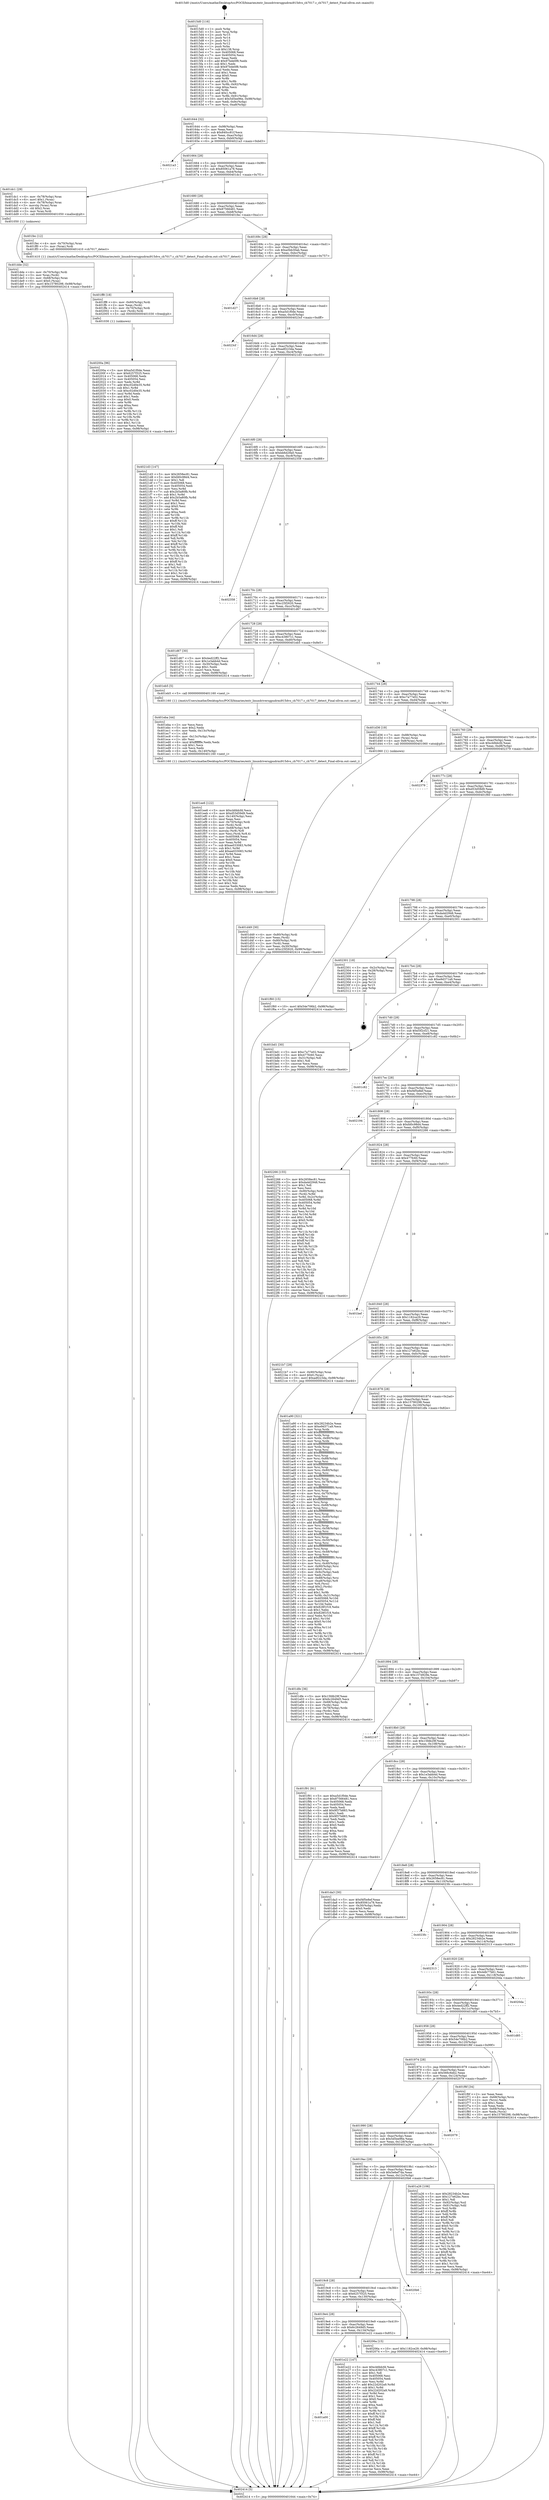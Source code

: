digraph "0x4015d0" {
  label = "0x4015d0 (/mnt/c/Users/mathe/Desktop/tcc/POCII/binaries/extr_linuxdriversgpudrmi915dvo_ch7017.c_ch7017_detect_Final-ollvm.out::main(0))"
  labelloc = "t"
  node[shape=record]

  Entry [label="",width=0.3,height=0.3,shape=circle,fillcolor=black,style=filled]
  "0x401644" [label="{
     0x401644 [32]\l
     | [instrs]\l
     &nbsp;&nbsp;0x401644 \<+6\>: mov -0x98(%rbp),%eax\l
     &nbsp;&nbsp;0x40164a \<+2\>: mov %eax,%ecx\l
     &nbsp;&nbsp;0x40164c \<+6\>: sub $0x840cc81f,%ecx\l
     &nbsp;&nbsp;0x401652 \<+6\>: mov %eax,-0xac(%rbp)\l
     &nbsp;&nbsp;0x401658 \<+6\>: mov %ecx,-0xb0(%rbp)\l
     &nbsp;&nbsp;0x40165e \<+6\>: je 00000000004021a3 \<main+0xbd3\>\l
  }"]
  "0x4021a3" [label="{
     0x4021a3\l
  }", style=dashed]
  "0x401664" [label="{
     0x401664 [28]\l
     | [instrs]\l
     &nbsp;&nbsp;0x401664 \<+5\>: jmp 0000000000401669 \<main+0x99\>\l
     &nbsp;&nbsp;0x401669 \<+6\>: mov -0xac(%rbp),%eax\l
     &nbsp;&nbsp;0x40166f \<+5\>: sub $0x85061a78,%eax\l
     &nbsp;&nbsp;0x401674 \<+6\>: mov %eax,-0xb4(%rbp)\l
     &nbsp;&nbsp;0x40167a \<+6\>: je 0000000000401dc1 \<main+0x7f1\>\l
  }"]
  Exit [label="",width=0.3,height=0.3,shape=circle,fillcolor=black,style=filled,peripheries=2]
  "0x401dc1" [label="{
     0x401dc1 [29]\l
     | [instrs]\l
     &nbsp;&nbsp;0x401dc1 \<+4\>: mov -0x78(%rbp),%rax\l
     &nbsp;&nbsp;0x401dc5 \<+6\>: movl $0x1,(%rax)\l
     &nbsp;&nbsp;0x401dcb \<+4\>: mov -0x78(%rbp),%rax\l
     &nbsp;&nbsp;0x401dcf \<+3\>: movslq (%rax),%rax\l
     &nbsp;&nbsp;0x401dd2 \<+4\>: shl $0x2,%rax\l
     &nbsp;&nbsp;0x401dd6 \<+3\>: mov %rax,%rdi\l
     &nbsp;&nbsp;0x401dd9 \<+5\>: call 0000000000401050 \<malloc@plt\>\l
     | [calls]\l
     &nbsp;&nbsp;0x401050 \{1\} (unknown)\l
  }"]
  "0x401680" [label="{
     0x401680 [28]\l
     | [instrs]\l
     &nbsp;&nbsp;0x401680 \<+5\>: jmp 0000000000401685 \<main+0xb5\>\l
     &nbsp;&nbsp;0x401685 \<+6\>: mov -0xac(%rbp),%eax\l
     &nbsp;&nbsp;0x40168b \<+5\>: sub $0x87566481,%eax\l
     &nbsp;&nbsp;0x401690 \<+6\>: mov %eax,-0xb8(%rbp)\l
     &nbsp;&nbsp;0x401696 \<+6\>: je 0000000000401fec \<main+0xa1c\>\l
  }"]
  "0x40200a" [label="{
     0x40200a [96]\l
     | [instrs]\l
     &nbsp;&nbsp;0x40200a \<+5\>: mov $0xa5d1f0de,%eax\l
     &nbsp;&nbsp;0x40200f \<+5\>: mov $0x6257f325,%ecx\l
     &nbsp;&nbsp;0x402014 \<+7\>: mov 0x405068,%edx\l
     &nbsp;&nbsp;0x40201b \<+7\>: mov 0x405054,%esi\l
     &nbsp;&nbsp;0x402022 \<+3\>: mov %edx,%r8d\l
     &nbsp;&nbsp;0x402025 \<+7\>: add $0xc02d0e35,%r8d\l
     &nbsp;&nbsp;0x40202c \<+4\>: sub $0x1,%r8d\l
     &nbsp;&nbsp;0x402030 \<+7\>: sub $0xc02d0e35,%r8d\l
     &nbsp;&nbsp;0x402037 \<+4\>: imul %r8d,%edx\l
     &nbsp;&nbsp;0x40203b \<+3\>: and $0x1,%edx\l
     &nbsp;&nbsp;0x40203e \<+3\>: cmp $0x0,%edx\l
     &nbsp;&nbsp;0x402041 \<+4\>: sete %r9b\l
     &nbsp;&nbsp;0x402045 \<+3\>: cmp $0xa,%esi\l
     &nbsp;&nbsp;0x402048 \<+4\>: setl %r10b\l
     &nbsp;&nbsp;0x40204c \<+3\>: mov %r9b,%r11b\l
     &nbsp;&nbsp;0x40204f \<+3\>: and %r10b,%r11b\l
     &nbsp;&nbsp;0x402052 \<+3\>: xor %r10b,%r9b\l
     &nbsp;&nbsp;0x402055 \<+3\>: or %r9b,%r11b\l
     &nbsp;&nbsp;0x402058 \<+4\>: test $0x1,%r11b\l
     &nbsp;&nbsp;0x40205c \<+3\>: cmovne %ecx,%eax\l
     &nbsp;&nbsp;0x40205f \<+6\>: mov %eax,-0x98(%rbp)\l
     &nbsp;&nbsp;0x402065 \<+5\>: jmp 0000000000402414 \<main+0xe44\>\l
  }"]
  "0x401fec" [label="{
     0x401fec [12]\l
     | [instrs]\l
     &nbsp;&nbsp;0x401fec \<+4\>: mov -0x70(%rbp),%rax\l
     &nbsp;&nbsp;0x401ff0 \<+3\>: mov (%rax),%rdi\l
     &nbsp;&nbsp;0x401ff3 \<+5\>: call 0000000000401410 \<ch7017_detect\>\l
     | [calls]\l
     &nbsp;&nbsp;0x401410 \{1\} (/mnt/c/Users/mathe/Desktop/tcc/POCII/binaries/extr_linuxdriversgpudrmi915dvo_ch7017.c_ch7017_detect_Final-ollvm.out::ch7017_detect)\l
  }"]
  "0x40169c" [label="{
     0x40169c [28]\l
     | [instrs]\l
     &nbsp;&nbsp;0x40169c \<+5\>: jmp 00000000004016a1 \<main+0xd1\>\l
     &nbsp;&nbsp;0x4016a1 \<+6\>: mov -0xac(%rbp),%eax\l
     &nbsp;&nbsp;0x4016a7 \<+5\>: sub $0xa5bb30ab,%eax\l
     &nbsp;&nbsp;0x4016ac \<+6\>: mov %eax,-0xbc(%rbp)\l
     &nbsp;&nbsp;0x4016b2 \<+6\>: je 0000000000401d27 \<main+0x757\>\l
  }"]
  "0x401ff8" [label="{
     0x401ff8 [18]\l
     | [instrs]\l
     &nbsp;&nbsp;0x401ff8 \<+4\>: mov -0x60(%rbp),%rdi\l
     &nbsp;&nbsp;0x401ffc \<+2\>: mov %eax,(%rdi)\l
     &nbsp;&nbsp;0x401ffe \<+4\>: mov -0x70(%rbp),%rdi\l
     &nbsp;&nbsp;0x402002 \<+3\>: mov (%rdi),%rdi\l
     &nbsp;&nbsp;0x402005 \<+5\>: call 0000000000401030 \<free@plt\>\l
     | [calls]\l
     &nbsp;&nbsp;0x401030 \{1\} (unknown)\l
  }"]
  "0x401d27" [label="{
     0x401d27\l
  }", style=dashed]
  "0x4016b8" [label="{
     0x4016b8 [28]\l
     | [instrs]\l
     &nbsp;&nbsp;0x4016b8 \<+5\>: jmp 00000000004016bd \<main+0xed\>\l
     &nbsp;&nbsp;0x4016bd \<+6\>: mov -0xac(%rbp),%eax\l
     &nbsp;&nbsp;0x4016c3 \<+5\>: sub $0xa5d1f0de,%eax\l
     &nbsp;&nbsp;0x4016c8 \<+6\>: mov %eax,-0xc0(%rbp)\l
     &nbsp;&nbsp;0x4016ce \<+6\>: je 00000000004023cf \<main+0xdff\>\l
  }"]
  "0x401ee6" [label="{
     0x401ee6 [122]\l
     | [instrs]\l
     &nbsp;&nbsp;0x401ee6 \<+5\>: mov $0xcbfddcfd,%ecx\l
     &nbsp;&nbsp;0x401eeb \<+5\>: mov $0xd53d59d9,%edx\l
     &nbsp;&nbsp;0x401ef0 \<+6\>: mov -0x140(%rbp),%esi\l
     &nbsp;&nbsp;0x401ef6 \<+3\>: imul %eax,%esi\l
     &nbsp;&nbsp;0x401ef9 \<+4\>: mov -0x70(%rbp),%rdi\l
     &nbsp;&nbsp;0x401efd \<+3\>: mov (%rdi),%rdi\l
     &nbsp;&nbsp;0x401f00 \<+4\>: mov -0x68(%rbp),%r8\l
     &nbsp;&nbsp;0x401f04 \<+3\>: movslq (%r8),%r8\l
     &nbsp;&nbsp;0x401f07 \<+4\>: mov %esi,(%rdi,%r8,4)\l
     &nbsp;&nbsp;0x401f0b \<+7\>: mov 0x405068,%eax\l
     &nbsp;&nbsp;0x401f12 \<+7\>: mov 0x405054,%esi\l
     &nbsp;&nbsp;0x401f19 \<+3\>: mov %eax,%r9d\l
     &nbsp;&nbsp;0x401f1c \<+7\>: sub $0xee033083,%r9d\l
     &nbsp;&nbsp;0x401f23 \<+4\>: sub $0x1,%r9d\l
     &nbsp;&nbsp;0x401f27 \<+7\>: add $0xee033083,%r9d\l
     &nbsp;&nbsp;0x401f2e \<+4\>: imul %r9d,%eax\l
     &nbsp;&nbsp;0x401f32 \<+3\>: and $0x1,%eax\l
     &nbsp;&nbsp;0x401f35 \<+3\>: cmp $0x0,%eax\l
     &nbsp;&nbsp;0x401f38 \<+4\>: sete %r10b\l
     &nbsp;&nbsp;0x401f3c \<+3\>: cmp $0xa,%esi\l
     &nbsp;&nbsp;0x401f3f \<+4\>: setl %r11b\l
     &nbsp;&nbsp;0x401f43 \<+3\>: mov %r10b,%bl\l
     &nbsp;&nbsp;0x401f46 \<+3\>: and %r11b,%bl\l
     &nbsp;&nbsp;0x401f49 \<+3\>: xor %r11b,%r10b\l
     &nbsp;&nbsp;0x401f4c \<+3\>: or %r10b,%bl\l
     &nbsp;&nbsp;0x401f4f \<+3\>: test $0x1,%bl\l
     &nbsp;&nbsp;0x401f52 \<+3\>: cmovne %edx,%ecx\l
     &nbsp;&nbsp;0x401f55 \<+6\>: mov %ecx,-0x98(%rbp)\l
     &nbsp;&nbsp;0x401f5b \<+5\>: jmp 0000000000402414 \<main+0xe44\>\l
  }"]
  "0x4023cf" [label="{
     0x4023cf\l
  }", style=dashed]
  "0x4016d4" [label="{
     0x4016d4 [28]\l
     | [instrs]\l
     &nbsp;&nbsp;0x4016d4 \<+5\>: jmp 00000000004016d9 \<main+0x109\>\l
     &nbsp;&nbsp;0x4016d9 \<+6\>: mov -0xac(%rbp),%eax\l
     &nbsp;&nbsp;0x4016df \<+5\>: sub $0xadf223da,%eax\l
     &nbsp;&nbsp;0x4016e4 \<+6\>: mov %eax,-0xc4(%rbp)\l
     &nbsp;&nbsp;0x4016ea \<+6\>: je 00000000004021d3 \<main+0xc03\>\l
  }"]
  "0x401eba" [label="{
     0x401eba [44]\l
     | [instrs]\l
     &nbsp;&nbsp;0x401eba \<+2\>: xor %ecx,%ecx\l
     &nbsp;&nbsp;0x401ebc \<+5\>: mov $0x2,%edx\l
     &nbsp;&nbsp;0x401ec1 \<+6\>: mov %edx,-0x13c(%rbp)\l
     &nbsp;&nbsp;0x401ec7 \<+1\>: cltd\l
     &nbsp;&nbsp;0x401ec8 \<+6\>: mov -0x13c(%rbp),%esi\l
     &nbsp;&nbsp;0x401ece \<+2\>: idiv %esi\l
     &nbsp;&nbsp;0x401ed0 \<+6\>: imul $0xfffffffe,%edx,%edx\l
     &nbsp;&nbsp;0x401ed6 \<+3\>: sub $0x1,%ecx\l
     &nbsp;&nbsp;0x401ed9 \<+2\>: sub %ecx,%edx\l
     &nbsp;&nbsp;0x401edb \<+6\>: mov %edx,-0x140(%rbp)\l
     &nbsp;&nbsp;0x401ee1 \<+5\>: call 0000000000401160 \<next_i\>\l
     | [calls]\l
     &nbsp;&nbsp;0x401160 \{1\} (/mnt/c/Users/mathe/Desktop/tcc/POCII/binaries/extr_linuxdriversgpudrmi915dvo_ch7017.c_ch7017_detect_Final-ollvm.out::next_i)\l
  }"]
  "0x4021d3" [label="{
     0x4021d3 [147]\l
     | [instrs]\l
     &nbsp;&nbsp;0x4021d3 \<+5\>: mov $0x2658ec81,%eax\l
     &nbsp;&nbsp;0x4021d8 \<+5\>: mov $0xfd0c98d4,%ecx\l
     &nbsp;&nbsp;0x4021dd \<+2\>: mov $0x1,%dl\l
     &nbsp;&nbsp;0x4021df \<+7\>: mov 0x405068,%esi\l
     &nbsp;&nbsp;0x4021e6 \<+7\>: mov 0x405054,%edi\l
     &nbsp;&nbsp;0x4021ed \<+3\>: mov %esi,%r8d\l
     &nbsp;&nbsp;0x4021f0 \<+7\>: sub $0x2b5a80fb,%r8d\l
     &nbsp;&nbsp;0x4021f7 \<+4\>: sub $0x1,%r8d\l
     &nbsp;&nbsp;0x4021fb \<+7\>: add $0x2b5a80fb,%r8d\l
     &nbsp;&nbsp;0x402202 \<+4\>: imul %r8d,%esi\l
     &nbsp;&nbsp;0x402206 \<+3\>: and $0x1,%esi\l
     &nbsp;&nbsp;0x402209 \<+3\>: cmp $0x0,%esi\l
     &nbsp;&nbsp;0x40220c \<+4\>: sete %r9b\l
     &nbsp;&nbsp;0x402210 \<+3\>: cmp $0xa,%edi\l
     &nbsp;&nbsp;0x402213 \<+4\>: setl %r10b\l
     &nbsp;&nbsp;0x402217 \<+3\>: mov %r9b,%r11b\l
     &nbsp;&nbsp;0x40221a \<+4\>: xor $0xff,%r11b\l
     &nbsp;&nbsp;0x40221e \<+3\>: mov %r10b,%bl\l
     &nbsp;&nbsp;0x402221 \<+3\>: xor $0xff,%bl\l
     &nbsp;&nbsp;0x402224 \<+3\>: xor $0x1,%dl\l
     &nbsp;&nbsp;0x402227 \<+3\>: mov %r11b,%r14b\l
     &nbsp;&nbsp;0x40222a \<+4\>: and $0xff,%r14b\l
     &nbsp;&nbsp;0x40222e \<+3\>: and %dl,%r9b\l
     &nbsp;&nbsp;0x402231 \<+3\>: mov %bl,%r15b\l
     &nbsp;&nbsp;0x402234 \<+4\>: and $0xff,%r15b\l
     &nbsp;&nbsp;0x402238 \<+3\>: and %dl,%r10b\l
     &nbsp;&nbsp;0x40223b \<+3\>: or %r9b,%r14b\l
     &nbsp;&nbsp;0x40223e \<+3\>: or %r10b,%r15b\l
     &nbsp;&nbsp;0x402241 \<+3\>: xor %r15b,%r14b\l
     &nbsp;&nbsp;0x402244 \<+3\>: or %bl,%r11b\l
     &nbsp;&nbsp;0x402247 \<+4\>: xor $0xff,%r11b\l
     &nbsp;&nbsp;0x40224b \<+3\>: or $0x1,%dl\l
     &nbsp;&nbsp;0x40224e \<+3\>: and %dl,%r11b\l
     &nbsp;&nbsp;0x402251 \<+3\>: or %r11b,%r14b\l
     &nbsp;&nbsp;0x402254 \<+4\>: test $0x1,%r14b\l
     &nbsp;&nbsp;0x402258 \<+3\>: cmovne %ecx,%eax\l
     &nbsp;&nbsp;0x40225b \<+6\>: mov %eax,-0x98(%rbp)\l
     &nbsp;&nbsp;0x402261 \<+5\>: jmp 0000000000402414 \<main+0xe44\>\l
  }"]
  "0x4016f0" [label="{
     0x4016f0 [28]\l
     | [instrs]\l
     &nbsp;&nbsp;0x4016f0 \<+5\>: jmp 00000000004016f5 \<main+0x125\>\l
     &nbsp;&nbsp;0x4016f5 \<+6\>: mov -0xac(%rbp),%eax\l
     &nbsp;&nbsp;0x4016fb \<+5\>: sub $0xbb6d29a0,%eax\l
     &nbsp;&nbsp;0x401700 \<+6\>: mov %eax,-0xc8(%rbp)\l
     &nbsp;&nbsp;0x401706 \<+6\>: je 0000000000402358 \<main+0xd88\>\l
  }"]
  "0x401a00" [label="{
     0x401a00\l
  }", style=dashed]
  "0x402358" [label="{
     0x402358\l
  }", style=dashed]
  "0x40170c" [label="{
     0x40170c [28]\l
     | [instrs]\l
     &nbsp;&nbsp;0x40170c \<+5\>: jmp 0000000000401711 \<main+0x141\>\l
     &nbsp;&nbsp;0x401711 \<+6\>: mov -0xac(%rbp),%eax\l
     &nbsp;&nbsp;0x401717 \<+5\>: sub $0xc25f2620,%eax\l
     &nbsp;&nbsp;0x40171c \<+6\>: mov %eax,-0xcc(%rbp)\l
     &nbsp;&nbsp;0x401722 \<+6\>: je 0000000000401d67 \<main+0x797\>\l
  }"]
  "0x401e22" [label="{
     0x401e22 [147]\l
     | [instrs]\l
     &nbsp;&nbsp;0x401e22 \<+5\>: mov $0xcbfddcfd,%eax\l
     &nbsp;&nbsp;0x401e27 \<+5\>: mov $0xc43807c1,%ecx\l
     &nbsp;&nbsp;0x401e2c \<+2\>: mov $0x1,%dl\l
     &nbsp;&nbsp;0x401e2e \<+7\>: mov 0x405068,%esi\l
     &nbsp;&nbsp;0x401e35 \<+7\>: mov 0x405054,%edi\l
     &nbsp;&nbsp;0x401e3c \<+3\>: mov %esi,%r8d\l
     &nbsp;&nbsp;0x401e3f \<+7\>: add $0x22d202a9,%r8d\l
     &nbsp;&nbsp;0x401e46 \<+4\>: sub $0x1,%r8d\l
     &nbsp;&nbsp;0x401e4a \<+7\>: sub $0x22d202a9,%r8d\l
     &nbsp;&nbsp;0x401e51 \<+4\>: imul %r8d,%esi\l
     &nbsp;&nbsp;0x401e55 \<+3\>: and $0x1,%esi\l
     &nbsp;&nbsp;0x401e58 \<+3\>: cmp $0x0,%esi\l
     &nbsp;&nbsp;0x401e5b \<+4\>: sete %r9b\l
     &nbsp;&nbsp;0x401e5f \<+3\>: cmp $0xa,%edi\l
     &nbsp;&nbsp;0x401e62 \<+4\>: setl %r10b\l
     &nbsp;&nbsp;0x401e66 \<+3\>: mov %r9b,%r11b\l
     &nbsp;&nbsp;0x401e69 \<+4\>: xor $0xff,%r11b\l
     &nbsp;&nbsp;0x401e6d \<+3\>: mov %r10b,%bl\l
     &nbsp;&nbsp;0x401e70 \<+3\>: xor $0xff,%bl\l
     &nbsp;&nbsp;0x401e73 \<+3\>: xor $0x1,%dl\l
     &nbsp;&nbsp;0x401e76 \<+3\>: mov %r11b,%r14b\l
     &nbsp;&nbsp;0x401e79 \<+4\>: and $0xff,%r14b\l
     &nbsp;&nbsp;0x401e7d \<+3\>: and %dl,%r9b\l
     &nbsp;&nbsp;0x401e80 \<+3\>: mov %bl,%r15b\l
     &nbsp;&nbsp;0x401e83 \<+4\>: and $0xff,%r15b\l
     &nbsp;&nbsp;0x401e87 \<+3\>: and %dl,%r10b\l
     &nbsp;&nbsp;0x401e8a \<+3\>: or %r9b,%r14b\l
     &nbsp;&nbsp;0x401e8d \<+3\>: or %r10b,%r15b\l
     &nbsp;&nbsp;0x401e90 \<+3\>: xor %r15b,%r14b\l
     &nbsp;&nbsp;0x401e93 \<+3\>: or %bl,%r11b\l
     &nbsp;&nbsp;0x401e96 \<+4\>: xor $0xff,%r11b\l
     &nbsp;&nbsp;0x401e9a \<+3\>: or $0x1,%dl\l
     &nbsp;&nbsp;0x401e9d \<+3\>: and %dl,%r11b\l
     &nbsp;&nbsp;0x401ea0 \<+3\>: or %r11b,%r14b\l
     &nbsp;&nbsp;0x401ea3 \<+4\>: test $0x1,%r14b\l
     &nbsp;&nbsp;0x401ea7 \<+3\>: cmovne %ecx,%eax\l
     &nbsp;&nbsp;0x401eaa \<+6\>: mov %eax,-0x98(%rbp)\l
     &nbsp;&nbsp;0x401eb0 \<+5\>: jmp 0000000000402414 \<main+0xe44\>\l
  }"]
  "0x401d67" [label="{
     0x401d67 [30]\l
     | [instrs]\l
     &nbsp;&nbsp;0x401d67 \<+5\>: mov $0x4ed22ff2,%eax\l
     &nbsp;&nbsp;0x401d6c \<+5\>: mov $0x1e3abb4d,%ecx\l
     &nbsp;&nbsp;0x401d71 \<+3\>: mov -0x30(%rbp),%edx\l
     &nbsp;&nbsp;0x401d74 \<+3\>: cmp $0x1,%edx\l
     &nbsp;&nbsp;0x401d77 \<+3\>: cmovl %ecx,%eax\l
     &nbsp;&nbsp;0x401d7a \<+6\>: mov %eax,-0x98(%rbp)\l
     &nbsp;&nbsp;0x401d80 \<+5\>: jmp 0000000000402414 \<main+0xe44\>\l
  }"]
  "0x401728" [label="{
     0x401728 [28]\l
     | [instrs]\l
     &nbsp;&nbsp;0x401728 \<+5\>: jmp 000000000040172d \<main+0x15d\>\l
     &nbsp;&nbsp;0x40172d \<+6\>: mov -0xac(%rbp),%eax\l
     &nbsp;&nbsp;0x401733 \<+5\>: sub $0xc43807c1,%eax\l
     &nbsp;&nbsp;0x401738 \<+6\>: mov %eax,-0xd0(%rbp)\l
     &nbsp;&nbsp;0x40173e \<+6\>: je 0000000000401eb5 \<main+0x8e5\>\l
  }"]
  "0x4019e4" [label="{
     0x4019e4 [28]\l
     | [instrs]\l
     &nbsp;&nbsp;0x4019e4 \<+5\>: jmp 00000000004019e9 \<main+0x419\>\l
     &nbsp;&nbsp;0x4019e9 \<+6\>: mov -0xac(%rbp),%eax\l
     &nbsp;&nbsp;0x4019ef \<+5\>: sub $0x6c2649d5,%eax\l
     &nbsp;&nbsp;0x4019f4 \<+6\>: mov %eax,-0x134(%rbp)\l
     &nbsp;&nbsp;0x4019fa \<+6\>: je 0000000000401e22 \<main+0x852\>\l
  }"]
  "0x401eb5" [label="{
     0x401eb5 [5]\l
     | [instrs]\l
     &nbsp;&nbsp;0x401eb5 \<+5\>: call 0000000000401160 \<next_i\>\l
     | [calls]\l
     &nbsp;&nbsp;0x401160 \{1\} (/mnt/c/Users/mathe/Desktop/tcc/POCII/binaries/extr_linuxdriversgpudrmi915dvo_ch7017.c_ch7017_detect_Final-ollvm.out::next_i)\l
  }"]
  "0x401744" [label="{
     0x401744 [28]\l
     | [instrs]\l
     &nbsp;&nbsp;0x401744 \<+5\>: jmp 0000000000401749 \<main+0x179\>\l
     &nbsp;&nbsp;0x401749 \<+6\>: mov -0xac(%rbp),%eax\l
     &nbsp;&nbsp;0x40174f \<+5\>: sub $0xc7a77e02,%eax\l
     &nbsp;&nbsp;0x401754 \<+6\>: mov %eax,-0xd4(%rbp)\l
     &nbsp;&nbsp;0x40175a \<+6\>: je 0000000000401d36 \<main+0x766\>\l
  }"]
  "0x40206a" [label="{
     0x40206a [15]\l
     | [instrs]\l
     &nbsp;&nbsp;0x40206a \<+10\>: movl $0x1182ce29,-0x98(%rbp)\l
     &nbsp;&nbsp;0x402074 \<+5\>: jmp 0000000000402414 \<main+0xe44\>\l
  }"]
  "0x401d36" [label="{
     0x401d36 [19]\l
     | [instrs]\l
     &nbsp;&nbsp;0x401d36 \<+7\>: mov -0x88(%rbp),%rax\l
     &nbsp;&nbsp;0x401d3d \<+3\>: mov (%rax),%rax\l
     &nbsp;&nbsp;0x401d40 \<+4\>: mov 0x8(%rax),%rdi\l
     &nbsp;&nbsp;0x401d44 \<+5\>: call 0000000000401060 \<atoi@plt\>\l
     | [calls]\l
     &nbsp;&nbsp;0x401060 \{1\} (unknown)\l
  }"]
  "0x401760" [label="{
     0x401760 [28]\l
     | [instrs]\l
     &nbsp;&nbsp;0x401760 \<+5\>: jmp 0000000000401765 \<main+0x195\>\l
     &nbsp;&nbsp;0x401765 \<+6\>: mov -0xac(%rbp),%eax\l
     &nbsp;&nbsp;0x40176b \<+5\>: sub $0xcbfddcfd,%eax\l
     &nbsp;&nbsp;0x401770 \<+6\>: mov %eax,-0xd8(%rbp)\l
     &nbsp;&nbsp;0x401776 \<+6\>: je 0000000000402379 \<main+0xda9\>\l
  }"]
  "0x4019c8" [label="{
     0x4019c8 [28]\l
     | [instrs]\l
     &nbsp;&nbsp;0x4019c8 \<+5\>: jmp 00000000004019cd \<main+0x3fd\>\l
     &nbsp;&nbsp;0x4019cd \<+6\>: mov -0xac(%rbp),%eax\l
     &nbsp;&nbsp;0x4019d3 \<+5\>: sub $0x6257f325,%eax\l
     &nbsp;&nbsp;0x4019d8 \<+6\>: mov %eax,-0x130(%rbp)\l
     &nbsp;&nbsp;0x4019de \<+6\>: je 000000000040206a \<main+0xa9a\>\l
  }"]
  "0x402379" [label="{
     0x402379\l
  }", style=dashed]
  "0x40177c" [label="{
     0x40177c [28]\l
     | [instrs]\l
     &nbsp;&nbsp;0x40177c \<+5\>: jmp 0000000000401781 \<main+0x1b1\>\l
     &nbsp;&nbsp;0x401781 \<+6\>: mov -0xac(%rbp),%eax\l
     &nbsp;&nbsp;0x401787 \<+5\>: sub $0xd53d59d9,%eax\l
     &nbsp;&nbsp;0x40178c \<+6\>: mov %eax,-0xdc(%rbp)\l
     &nbsp;&nbsp;0x401792 \<+6\>: je 0000000000401f60 \<main+0x990\>\l
  }"]
  "0x4020b6" [label="{
     0x4020b6\l
  }", style=dashed]
  "0x401f60" [label="{
     0x401f60 [15]\l
     | [instrs]\l
     &nbsp;&nbsp;0x401f60 \<+10\>: movl $0x54e706b2,-0x98(%rbp)\l
     &nbsp;&nbsp;0x401f6a \<+5\>: jmp 0000000000402414 \<main+0xe44\>\l
  }"]
  "0x401798" [label="{
     0x401798 [28]\l
     | [instrs]\l
     &nbsp;&nbsp;0x401798 \<+5\>: jmp 000000000040179d \<main+0x1cd\>\l
     &nbsp;&nbsp;0x40179d \<+6\>: mov -0xac(%rbp),%eax\l
     &nbsp;&nbsp;0x4017a3 \<+5\>: sub $0xda4d2948,%eax\l
     &nbsp;&nbsp;0x4017a8 \<+6\>: mov %eax,-0xe0(%rbp)\l
     &nbsp;&nbsp;0x4017ae \<+6\>: je 0000000000402301 \<main+0xd31\>\l
  }"]
  "0x401dde" [label="{
     0x401dde [32]\l
     | [instrs]\l
     &nbsp;&nbsp;0x401dde \<+4\>: mov -0x70(%rbp),%rdi\l
     &nbsp;&nbsp;0x401de2 \<+3\>: mov %rax,(%rdi)\l
     &nbsp;&nbsp;0x401de5 \<+4\>: mov -0x68(%rbp),%rax\l
     &nbsp;&nbsp;0x401de9 \<+6\>: movl $0x0,(%rax)\l
     &nbsp;&nbsp;0x401def \<+10\>: movl $0x15780298,-0x98(%rbp)\l
     &nbsp;&nbsp;0x401df9 \<+5\>: jmp 0000000000402414 \<main+0xe44\>\l
  }"]
  "0x402301" [label="{
     0x402301 [18]\l
     | [instrs]\l
     &nbsp;&nbsp;0x402301 \<+3\>: mov -0x2c(%rbp),%eax\l
     &nbsp;&nbsp;0x402304 \<+4\>: lea -0x28(%rbp),%rsp\l
     &nbsp;&nbsp;0x402308 \<+1\>: pop %rbx\l
     &nbsp;&nbsp;0x402309 \<+2\>: pop %r12\l
     &nbsp;&nbsp;0x40230b \<+2\>: pop %r13\l
     &nbsp;&nbsp;0x40230d \<+2\>: pop %r14\l
     &nbsp;&nbsp;0x40230f \<+2\>: pop %r15\l
     &nbsp;&nbsp;0x402311 \<+1\>: pop %rbp\l
     &nbsp;&nbsp;0x402312 \<+1\>: ret\l
  }"]
  "0x4017b4" [label="{
     0x4017b4 [28]\l
     | [instrs]\l
     &nbsp;&nbsp;0x4017b4 \<+5\>: jmp 00000000004017b9 \<main+0x1e9\>\l
     &nbsp;&nbsp;0x4017b9 \<+6\>: mov -0xac(%rbp),%eax\l
     &nbsp;&nbsp;0x4017bf \<+5\>: sub $0xe9d371a9,%eax\l
     &nbsp;&nbsp;0x4017c4 \<+6\>: mov %eax,-0xe4(%rbp)\l
     &nbsp;&nbsp;0x4017ca \<+6\>: je 0000000000401bd1 \<main+0x601\>\l
  }"]
  "0x401d49" [label="{
     0x401d49 [30]\l
     | [instrs]\l
     &nbsp;&nbsp;0x401d49 \<+4\>: mov -0x80(%rbp),%rdi\l
     &nbsp;&nbsp;0x401d4d \<+2\>: mov %eax,(%rdi)\l
     &nbsp;&nbsp;0x401d4f \<+4\>: mov -0x80(%rbp),%rdi\l
     &nbsp;&nbsp;0x401d53 \<+2\>: mov (%rdi),%eax\l
     &nbsp;&nbsp;0x401d55 \<+3\>: mov %eax,-0x30(%rbp)\l
     &nbsp;&nbsp;0x401d58 \<+10\>: movl $0xc25f2620,-0x98(%rbp)\l
     &nbsp;&nbsp;0x401d62 \<+5\>: jmp 0000000000402414 \<main+0xe44\>\l
  }"]
  "0x401bd1" [label="{
     0x401bd1 [30]\l
     | [instrs]\l
     &nbsp;&nbsp;0x401bd1 \<+5\>: mov $0xc7a77e02,%eax\l
     &nbsp;&nbsp;0x401bd6 \<+5\>: mov $0x477fc60,%ecx\l
     &nbsp;&nbsp;0x401bdb \<+3\>: mov -0x31(%rbp),%dl\l
     &nbsp;&nbsp;0x401bde \<+3\>: test $0x1,%dl\l
     &nbsp;&nbsp;0x401be1 \<+3\>: cmovne %ecx,%eax\l
     &nbsp;&nbsp;0x401be4 \<+6\>: mov %eax,-0x98(%rbp)\l
     &nbsp;&nbsp;0x401bea \<+5\>: jmp 0000000000402414 \<main+0xe44\>\l
  }"]
  "0x4017d0" [label="{
     0x4017d0 [28]\l
     | [instrs]\l
     &nbsp;&nbsp;0x4017d0 \<+5\>: jmp 00000000004017d5 \<main+0x205\>\l
     &nbsp;&nbsp;0x4017d5 \<+6\>: mov -0xac(%rbp),%eax\l
     &nbsp;&nbsp;0x4017db \<+5\>: sub $0xf3f2cf21,%eax\l
     &nbsp;&nbsp;0x4017e0 \<+6\>: mov %eax,-0xe8(%rbp)\l
     &nbsp;&nbsp;0x4017e6 \<+6\>: je 0000000000401c82 \<main+0x6b2\>\l
  }"]
  "0x4015d0" [label="{
     0x4015d0 [116]\l
     | [instrs]\l
     &nbsp;&nbsp;0x4015d0 \<+1\>: push %rbp\l
     &nbsp;&nbsp;0x4015d1 \<+3\>: mov %rsp,%rbp\l
     &nbsp;&nbsp;0x4015d4 \<+2\>: push %r15\l
     &nbsp;&nbsp;0x4015d6 \<+2\>: push %r14\l
     &nbsp;&nbsp;0x4015d8 \<+2\>: push %r13\l
     &nbsp;&nbsp;0x4015da \<+2\>: push %r12\l
     &nbsp;&nbsp;0x4015dc \<+1\>: push %rbx\l
     &nbsp;&nbsp;0x4015dd \<+7\>: sub $0x138,%rsp\l
     &nbsp;&nbsp;0x4015e4 \<+7\>: mov 0x405068,%eax\l
     &nbsp;&nbsp;0x4015eb \<+7\>: mov 0x405054,%ecx\l
     &nbsp;&nbsp;0x4015f2 \<+2\>: mov %eax,%edx\l
     &nbsp;&nbsp;0x4015f4 \<+6\>: add $0x97bde0f8,%edx\l
     &nbsp;&nbsp;0x4015fa \<+3\>: sub $0x1,%edx\l
     &nbsp;&nbsp;0x4015fd \<+6\>: sub $0x97bde0f8,%edx\l
     &nbsp;&nbsp;0x401603 \<+3\>: imul %edx,%eax\l
     &nbsp;&nbsp;0x401606 \<+3\>: and $0x1,%eax\l
     &nbsp;&nbsp;0x401609 \<+3\>: cmp $0x0,%eax\l
     &nbsp;&nbsp;0x40160c \<+4\>: sete %r8b\l
     &nbsp;&nbsp;0x401610 \<+4\>: and $0x1,%r8b\l
     &nbsp;&nbsp;0x401614 \<+7\>: mov %r8b,-0x92(%rbp)\l
     &nbsp;&nbsp;0x40161b \<+3\>: cmp $0xa,%ecx\l
     &nbsp;&nbsp;0x40161e \<+4\>: setl %r8b\l
     &nbsp;&nbsp;0x401622 \<+4\>: and $0x1,%r8b\l
     &nbsp;&nbsp;0x401626 \<+7\>: mov %r8b,-0x91(%rbp)\l
     &nbsp;&nbsp;0x40162d \<+10\>: movl $0x5d5ee96e,-0x98(%rbp)\l
     &nbsp;&nbsp;0x401637 \<+6\>: mov %edi,-0x9c(%rbp)\l
     &nbsp;&nbsp;0x40163d \<+7\>: mov %rsi,-0xa8(%rbp)\l
  }"]
  "0x401c82" [label="{
     0x401c82\l
  }", style=dashed]
  "0x4017ec" [label="{
     0x4017ec [28]\l
     | [instrs]\l
     &nbsp;&nbsp;0x4017ec \<+5\>: jmp 00000000004017f1 \<main+0x221\>\l
     &nbsp;&nbsp;0x4017f1 \<+6\>: mov -0xac(%rbp),%eax\l
     &nbsp;&nbsp;0x4017f7 \<+5\>: sub $0xf4f5e8ef,%eax\l
     &nbsp;&nbsp;0x4017fc \<+6\>: mov %eax,-0xec(%rbp)\l
     &nbsp;&nbsp;0x401802 \<+6\>: je 0000000000402194 \<main+0xbc4\>\l
  }"]
  "0x402414" [label="{
     0x402414 [5]\l
     | [instrs]\l
     &nbsp;&nbsp;0x402414 \<+5\>: jmp 0000000000401644 \<main+0x74\>\l
  }"]
  "0x402194" [label="{
     0x402194\l
  }", style=dashed]
  "0x401808" [label="{
     0x401808 [28]\l
     | [instrs]\l
     &nbsp;&nbsp;0x401808 \<+5\>: jmp 000000000040180d \<main+0x23d\>\l
     &nbsp;&nbsp;0x40180d \<+6\>: mov -0xac(%rbp),%eax\l
     &nbsp;&nbsp;0x401813 \<+5\>: sub $0xfd0c98d4,%eax\l
     &nbsp;&nbsp;0x401818 \<+6\>: mov %eax,-0xf0(%rbp)\l
     &nbsp;&nbsp;0x40181e \<+6\>: je 0000000000402266 \<main+0xc96\>\l
  }"]
  "0x4019ac" [label="{
     0x4019ac [28]\l
     | [instrs]\l
     &nbsp;&nbsp;0x4019ac \<+5\>: jmp 00000000004019b1 \<main+0x3e1\>\l
     &nbsp;&nbsp;0x4019b1 \<+6\>: mov -0xac(%rbp),%eax\l
     &nbsp;&nbsp;0x4019b7 \<+5\>: sub $0x5e6ef7da,%eax\l
     &nbsp;&nbsp;0x4019bc \<+6\>: mov %eax,-0x12c(%rbp)\l
     &nbsp;&nbsp;0x4019c2 \<+6\>: je 00000000004020b6 \<main+0xae6\>\l
  }"]
  "0x402266" [label="{
     0x402266 [155]\l
     | [instrs]\l
     &nbsp;&nbsp;0x402266 \<+5\>: mov $0x2658ec81,%eax\l
     &nbsp;&nbsp;0x40226b \<+5\>: mov $0xda4d2948,%ecx\l
     &nbsp;&nbsp;0x402270 \<+2\>: mov $0x1,%dl\l
     &nbsp;&nbsp;0x402272 \<+2\>: xor %esi,%esi\l
     &nbsp;&nbsp;0x402274 \<+7\>: mov -0x90(%rbp),%rdi\l
     &nbsp;&nbsp;0x40227b \<+3\>: mov (%rdi),%r8d\l
     &nbsp;&nbsp;0x40227e \<+4\>: mov %r8d,-0x2c(%rbp)\l
     &nbsp;&nbsp;0x402282 \<+8\>: mov 0x405068,%r8d\l
     &nbsp;&nbsp;0x40228a \<+8\>: mov 0x405054,%r9d\l
     &nbsp;&nbsp;0x402292 \<+3\>: sub $0x1,%esi\l
     &nbsp;&nbsp;0x402295 \<+3\>: mov %r8d,%r10d\l
     &nbsp;&nbsp;0x402298 \<+3\>: add %esi,%r10d\l
     &nbsp;&nbsp;0x40229b \<+4\>: imul %r10d,%r8d\l
     &nbsp;&nbsp;0x40229f \<+4\>: and $0x1,%r8d\l
     &nbsp;&nbsp;0x4022a3 \<+4\>: cmp $0x0,%r8d\l
     &nbsp;&nbsp;0x4022a7 \<+4\>: sete %r11b\l
     &nbsp;&nbsp;0x4022ab \<+4\>: cmp $0xa,%r9d\l
     &nbsp;&nbsp;0x4022af \<+3\>: setl %bl\l
     &nbsp;&nbsp;0x4022b2 \<+3\>: mov %r11b,%r14b\l
     &nbsp;&nbsp;0x4022b5 \<+4\>: xor $0xff,%r14b\l
     &nbsp;&nbsp;0x4022b9 \<+3\>: mov %bl,%r15b\l
     &nbsp;&nbsp;0x4022bc \<+4\>: xor $0xff,%r15b\l
     &nbsp;&nbsp;0x4022c0 \<+3\>: xor $0x0,%dl\l
     &nbsp;&nbsp;0x4022c3 \<+3\>: mov %r14b,%r12b\l
     &nbsp;&nbsp;0x4022c6 \<+4\>: and $0x0,%r12b\l
     &nbsp;&nbsp;0x4022ca \<+3\>: and %dl,%r11b\l
     &nbsp;&nbsp;0x4022cd \<+3\>: mov %r15b,%r13b\l
     &nbsp;&nbsp;0x4022d0 \<+4\>: and $0x0,%r13b\l
     &nbsp;&nbsp;0x4022d4 \<+2\>: and %dl,%bl\l
     &nbsp;&nbsp;0x4022d6 \<+3\>: or %r11b,%r12b\l
     &nbsp;&nbsp;0x4022d9 \<+3\>: or %bl,%r13b\l
     &nbsp;&nbsp;0x4022dc \<+3\>: xor %r13b,%r12b\l
     &nbsp;&nbsp;0x4022df \<+3\>: or %r15b,%r14b\l
     &nbsp;&nbsp;0x4022e2 \<+4\>: xor $0xff,%r14b\l
     &nbsp;&nbsp;0x4022e6 \<+3\>: or $0x0,%dl\l
     &nbsp;&nbsp;0x4022e9 \<+3\>: and %dl,%r14b\l
     &nbsp;&nbsp;0x4022ec \<+3\>: or %r14b,%r12b\l
     &nbsp;&nbsp;0x4022ef \<+4\>: test $0x1,%r12b\l
     &nbsp;&nbsp;0x4022f3 \<+3\>: cmovne %ecx,%eax\l
     &nbsp;&nbsp;0x4022f6 \<+6\>: mov %eax,-0x98(%rbp)\l
     &nbsp;&nbsp;0x4022fc \<+5\>: jmp 0000000000402414 \<main+0xe44\>\l
  }"]
  "0x401824" [label="{
     0x401824 [28]\l
     | [instrs]\l
     &nbsp;&nbsp;0x401824 \<+5\>: jmp 0000000000401829 \<main+0x259\>\l
     &nbsp;&nbsp;0x401829 \<+6\>: mov -0xac(%rbp),%eax\l
     &nbsp;&nbsp;0x40182f \<+5\>: sub $0x477fc60,%eax\l
     &nbsp;&nbsp;0x401834 \<+6\>: mov %eax,-0xf4(%rbp)\l
     &nbsp;&nbsp;0x40183a \<+6\>: je 0000000000401bef \<main+0x61f\>\l
  }"]
  "0x401a26" [label="{
     0x401a26 [106]\l
     | [instrs]\l
     &nbsp;&nbsp;0x401a26 \<+5\>: mov $0x28234b2e,%eax\l
     &nbsp;&nbsp;0x401a2b \<+5\>: mov $0x127e62bc,%ecx\l
     &nbsp;&nbsp;0x401a30 \<+2\>: mov $0x1,%dl\l
     &nbsp;&nbsp;0x401a32 \<+7\>: mov -0x92(%rbp),%sil\l
     &nbsp;&nbsp;0x401a39 \<+7\>: mov -0x91(%rbp),%dil\l
     &nbsp;&nbsp;0x401a40 \<+3\>: mov %sil,%r8b\l
     &nbsp;&nbsp;0x401a43 \<+4\>: xor $0xff,%r8b\l
     &nbsp;&nbsp;0x401a47 \<+3\>: mov %dil,%r9b\l
     &nbsp;&nbsp;0x401a4a \<+4\>: xor $0xff,%r9b\l
     &nbsp;&nbsp;0x401a4e \<+3\>: xor $0x0,%dl\l
     &nbsp;&nbsp;0x401a51 \<+3\>: mov %r8b,%r10b\l
     &nbsp;&nbsp;0x401a54 \<+4\>: and $0x0,%r10b\l
     &nbsp;&nbsp;0x401a58 \<+3\>: and %dl,%sil\l
     &nbsp;&nbsp;0x401a5b \<+3\>: mov %r9b,%r11b\l
     &nbsp;&nbsp;0x401a5e \<+4\>: and $0x0,%r11b\l
     &nbsp;&nbsp;0x401a62 \<+3\>: and %dl,%dil\l
     &nbsp;&nbsp;0x401a65 \<+3\>: or %sil,%r10b\l
     &nbsp;&nbsp;0x401a68 \<+3\>: or %dil,%r11b\l
     &nbsp;&nbsp;0x401a6b \<+3\>: xor %r11b,%r10b\l
     &nbsp;&nbsp;0x401a6e \<+3\>: or %r9b,%r8b\l
     &nbsp;&nbsp;0x401a71 \<+4\>: xor $0xff,%r8b\l
     &nbsp;&nbsp;0x401a75 \<+3\>: or $0x0,%dl\l
     &nbsp;&nbsp;0x401a78 \<+3\>: and %dl,%r8b\l
     &nbsp;&nbsp;0x401a7b \<+3\>: or %r8b,%r10b\l
     &nbsp;&nbsp;0x401a7e \<+4\>: test $0x1,%r10b\l
     &nbsp;&nbsp;0x401a82 \<+3\>: cmovne %ecx,%eax\l
     &nbsp;&nbsp;0x401a85 \<+6\>: mov %eax,-0x98(%rbp)\l
     &nbsp;&nbsp;0x401a8b \<+5\>: jmp 0000000000402414 \<main+0xe44\>\l
  }"]
  "0x401bef" [label="{
     0x401bef\l
  }", style=dashed]
  "0x401840" [label="{
     0x401840 [28]\l
     | [instrs]\l
     &nbsp;&nbsp;0x401840 \<+5\>: jmp 0000000000401845 \<main+0x275\>\l
     &nbsp;&nbsp;0x401845 \<+6\>: mov -0xac(%rbp),%eax\l
     &nbsp;&nbsp;0x40184b \<+5\>: sub $0x1182ce29,%eax\l
     &nbsp;&nbsp;0x401850 \<+6\>: mov %eax,-0xf8(%rbp)\l
     &nbsp;&nbsp;0x401856 \<+6\>: je 00000000004021b7 \<main+0xbe7\>\l
  }"]
  "0x401990" [label="{
     0x401990 [28]\l
     | [instrs]\l
     &nbsp;&nbsp;0x401990 \<+5\>: jmp 0000000000401995 \<main+0x3c5\>\l
     &nbsp;&nbsp;0x401995 \<+6\>: mov -0xac(%rbp),%eax\l
     &nbsp;&nbsp;0x40199b \<+5\>: sub $0x5d5ee96e,%eax\l
     &nbsp;&nbsp;0x4019a0 \<+6\>: mov %eax,-0x128(%rbp)\l
     &nbsp;&nbsp;0x4019a6 \<+6\>: je 0000000000401a26 \<main+0x456\>\l
  }"]
  "0x4021b7" [label="{
     0x4021b7 [28]\l
     | [instrs]\l
     &nbsp;&nbsp;0x4021b7 \<+7\>: mov -0x90(%rbp),%rax\l
     &nbsp;&nbsp;0x4021be \<+6\>: movl $0x0,(%rax)\l
     &nbsp;&nbsp;0x4021c4 \<+10\>: movl $0xadf223da,-0x98(%rbp)\l
     &nbsp;&nbsp;0x4021ce \<+5\>: jmp 0000000000402414 \<main+0xe44\>\l
  }"]
  "0x40185c" [label="{
     0x40185c [28]\l
     | [instrs]\l
     &nbsp;&nbsp;0x40185c \<+5\>: jmp 0000000000401861 \<main+0x291\>\l
     &nbsp;&nbsp;0x401861 \<+6\>: mov -0xac(%rbp),%eax\l
     &nbsp;&nbsp;0x401867 \<+5\>: sub $0x127e62bc,%eax\l
     &nbsp;&nbsp;0x40186c \<+6\>: mov %eax,-0xfc(%rbp)\l
     &nbsp;&nbsp;0x401872 \<+6\>: je 0000000000401a90 \<main+0x4c0\>\l
  }"]
  "0x402079" [label="{
     0x402079\l
  }", style=dashed]
  "0x401a90" [label="{
     0x401a90 [321]\l
     | [instrs]\l
     &nbsp;&nbsp;0x401a90 \<+5\>: mov $0x28234b2e,%eax\l
     &nbsp;&nbsp;0x401a95 \<+5\>: mov $0xe9d371a9,%ecx\l
     &nbsp;&nbsp;0x401a9a \<+3\>: mov %rsp,%rdx\l
     &nbsp;&nbsp;0x401a9d \<+4\>: add $0xfffffffffffffff0,%rdx\l
     &nbsp;&nbsp;0x401aa1 \<+3\>: mov %rdx,%rsp\l
     &nbsp;&nbsp;0x401aa4 \<+7\>: mov %rdx,-0x90(%rbp)\l
     &nbsp;&nbsp;0x401aab \<+3\>: mov %rsp,%rdx\l
     &nbsp;&nbsp;0x401aae \<+4\>: add $0xfffffffffffffff0,%rdx\l
     &nbsp;&nbsp;0x401ab2 \<+3\>: mov %rdx,%rsp\l
     &nbsp;&nbsp;0x401ab5 \<+3\>: mov %rsp,%rsi\l
     &nbsp;&nbsp;0x401ab8 \<+4\>: add $0xfffffffffffffff0,%rsi\l
     &nbsp;&nbsp;0x401abc \<+3\>: mov %rsi,%rsp\l
     &nbsp;&nbsp;0x401abf \<+7\>: mov %rsi,-0x88(%rbp)\l
     &nbsp;&nbsp;0x401ac6 \<+3\>: mov %rsp,%rsi\l
     &nbsp;&nbsp;0x401ac9 \<+4\>: add $0xfffffffffffffff0,%rsi\l
     &nbsp;&nbsp;0x401acd \<+3\>: mov %rsi,%rsp\l
     &nbsp;&nbsp;0x401ad0 \<+4\>: mov %rsi,-0x80(%rbp)\l
     &nbsp;&nbsp;0x401ad4 \<+3\>: mov %rsp,%rsi\l
     &nbsp;&nbsp;0x401ad7 \<+4\>: add $0xfffffffffffffff0,%rsi\l
     &nbsp;&nbsp;0x401adb \<+3\>: mov %rsi,%rsp\l
     &nbsp;&nbsp;0x401ade \<+4\>: mov %rsi,-0x78(%rbp)\l
     &nbsp;&nbsp;0x401ae2 \<+3\>: mov %rsp,%rsi\l
     &nbsp;&nbsp;0x401ae5 \<+4\>: add $0xfffffffffffffff0,%rsi\l
     &nbsp;&nbsp;0x401ae9 \<+3\>: mov %rsi,%rsp\l
     &nbsp;&nbsp;0x401aec \<+4\>: mov %rsi,-0x70(%rbp)\l
     &nbsp;&nbsp;0x401af0 \<+3\>: mov %rsp,%rsi\l
     &nbsp;&nbsp;0x401af3 \<+4\>: add $0xfffffffffffffff0,%rsi\l
     &nbsp;&nbsp;0x401af7 \<+3\>: mov %rsi,%rsp\l
     &nbsp;&nbsp;0x401afa \<+4\>: mov %rsi,-0x68(%rbp)\l
     &nbsp;&nbsp;0x401afe \<+3\>: mov %rsp,%rsi\l
     &nbsp;&nbsp;0x401b01 \<+4\>: add $0xfffffffffffffff0,%rsi\l
     &nbsp;&nbsp;0x401b05 \<+3\>: mov %rsi,%rsp\l
     &nbsp;&nbsp;0x401b08 \<+4\>: mov %rsi,-0x60(%rbp)\l
     &nbsp;&nbsp;0x401b0c \<+3\>: mov %rsp,%rsi\l
     &nbsp;&nbsp;0x401b0f \<+4\>: add $0xfffffffffffffff0,%rsi\l
     &nbsp;&nbsp;0x401b13 \<+3\>: mov %rsi,%rsp\l
     &nbsp;&nbsp;0x401b16 \<+4\>: mov %rsi,-0x58(%rbp)\l
     &nbsp;&nbsp;0x401b1a \<+3\>: mov %rsp,%rsi\l
     &nbsp;&nbsp;0x401b1d \<+4\>: add $0xfffffffffffffff0,%rsi\l
     &nbsp;&nbsp;0x401b21 \<+3\>: mov %rsi,%rsp\l
     &nbsp;&nbsp;0x401b24 \<+4\>: mov %rsi,-0x50(%rbp)\l
     &nbsp;&nbsp;0x401b28 \<+3\>: mov %rsp,%rsi\l
     &nbsp;&nbsp;0x401b2b \<+4\>: add $0xfffffffffffffff0,%rsi\l
     &nbsp;&nbsp;0x401b2f \<+3\>: mov %rsi,%rsp\l
     &nbsp;&nbsp;0x401b32 \<+4\>: mov %rsi,-0x48(%rbp)\l
     &nbsp;&nbsp;0x401b36 \<+3\>: mov %rsp,%rsi\l
     &nbsp;&nbsp;0x401b39 \<+4\>: add $0xfffffffffffffff0,%rsi\l
     &nbsp;&nbsp;0x401b3d \<+3\>: mov %rsi,%rsp\l
     &nbsp;&nbsp;0x401b40 \<+4\>: mov %rsi,-0x40(%rbp)\l
     &nbsp;&nbsp;0x401b44 \<+7\>: mov -0x90(%rbp),%rsi\l
     &nbsp;&nbsp;0x401b4b \<+6\>: movl $0x0,(%rsi)\l
     &nbsp;&nbsp;0x401b51 \<+6\>: mov -0x9c(%rbp),%edi\l
     &nbsp;&nbsp;0x401b57 \<+2\>: mov %edi,(%rdx)\l
     &nbsp;&nbsp;0x401b59 \<+7\>: mov -0x88(%rbp),%rsi\l
     &nbsp;&nbsp;0x401b60 \<+7\>: mov -0xa8(%rbp),%r8\l
     &nbsp;&nbsp;0x401b67 \<+3\>: mov %r8,(%rsi)\l
     &nbsp;&nbsp;0x401b6a \<+3\>: cmpl $0x2,(%rdx)\l
     &nbsp;&nbsp;0x401b6d \<+4\>: setne %r9b\l
     &nbsp;&nbsp;0x401b71 \<+4\>: and $0x1,%r9b\l
     &nbsp;&nbsp;0x401b75 \<+4\>: mov %r9b,-0x31(%rbp)\l
     &nbsp;&nbsp;0x401b79 \<+8\>: mov 0x405068,%r10d\l
     &nbsp;&nbsp;0x401b81 \<+8\>: mov 0x405054,%r11d\l
     &nbsp;&nbsp;0x401b89 \<+3\>: mov %r10d,%ebx\l
     &nbsp;&nbsp;0x401b8c \<+6\>: add $0x828f1f18,%ebx\l
     &nbsp;&nbsp;0x401b92 \<+3\>: sub $0x1,%ebx\l
     &nbsp;&nbsp;0x401b95 \<+6\>: sub $0x828f1f18,%ebx\l
     &nbsp;&nbsp;0x401b9b \<+4\>: imul %ebx,%r10d\l
     &nbsp;&nbsp;0x401b9f \<+4\>: and $0x1,%r10d\l
     &nbsp;&nbsp;0x401ba3 \<+4\>: cmp $0x0,%r10d\l
     &nbsp;&nbsp;0x401ba7 \<+4\>: sete %r9b\l
     &nbsp;&nbsp;0x401bab \<+4\>: cmp $0xa,%r11d\l
     &nbsp;&nbsp;0x401baf \<+4\>: setl %r14b\l
     &nbsp;&nbsp;0x401bb3 \<+3\>: mov %r9b,%r15b\l
     &nbsp;&nbsp;0x401bb6 \<+3\>: and %r14b,%r15b\l
     &nbsp;&nbsp;0x401bb9 \<+3\>: xor %r14b,%r9b\l
     &nbsp;&nbsp;0x401bbc \<+3\>: or %r9b,%r15b\l
     &nbsp;&nbsp;0x401bbf \<+4\>: test $0x1,%r15b\l
     &nbsp;&nbsp;0x401bc3 \<+3\>: cmovne %ecx,%eax\l
     &nbsp;&nbsp;0x401bc6 \<+6\>: mov %eax,-0x98(%rbp)\l
     &nbsp;&nbsp;0x401bcc \<+5\>: jmp 0000000000402414 \<main+0xe44\>\l
  }"]
  "0x401878" [label="{
     0x401878 [28]\l
     | [instrs]\l
     &nbsp;&nbsp;0x401878 \<+5\>: jmp 000000000040187d \<main+0x2ad\>\l
     &nbsp;&nbsp;0x40187d \<+6\>: mov -0xac(%rbp),%eax\l
     &nbsp;&nbsp;0x401883 \<+5\>: sub $0x15780298,%eax\l
     &nbsp;&nbsp;0x401888 \<+6\>: mov %eax,-0x100(%rbp)\l
     &nbsp;&nbsp;0x40188e \<+6\>: je 0000000000401dfe \<main+0x82e\>\l
  }"]
  "0x401974" [label="{
     0x401974 [28]\l
     | [instrs]\l
     &nbsp;&nbsp;0x401974 \<+5\>: jmp 0000000000401979 \<main+0x3a9\>\l
     &nbsp;&nbsp;0x401979 \<+6\>: mov -0xac(%rbp),%eax\l
     &nbsp;&nbsp;0x40197f \<+5\>: sub $0x566c6eb2,%eax\l
     &nbsp;&nbsp;0x401984 \<+6\>: mov %eax,-0x124(%rbp)\l
     &nbsp;&nbsp;0x40198a \<+6\>: je 0000000000402079 \<main+0xaa9\>\l
  }"]
  "0x401dfe" [label="{
     0x401dfe [36]\l
     | [instrs]\l
     &nbsp;&nbsp;0x401dfe \<+5\>: mov $0x15fdb29f,%eax\l
     &nbsp;&nbsp;0x401e03 \<+5\>: mov $0x6c2649d5,%ecx\l
     &nbsp;&nbsp;0x401e08 \<+4\>: mov -0x68(%rbp),%rdx\l
     &nbsp;&nbsp;0x401e0c \<+2\>: mov (%rdx),%esi\l
     &nbsp;&nbsp;0x401e0e \<+4\>: mov -0x78(%rbp),%rdx\l
     &nbsp;&nbsp;0x401e12 \<+2\>: cmp (%rdx),%esi\l
     &nbsp;&nbsp;0x401e14 \<+3\>: cmovl %ecx,%eax\l
     &nbsp;&nbsp;0x401e17 \<+6\>: mov %eax,-0x98(%rbp)\l
     &nbsp;&nbsp;0x401e1d \<+5\>: jmp 0000000000402414 \<main+0xe44\>\l
  }"]
  "0x401894" [label="{
     0x401894 [28]\l
     | [instrs]\l
     &nbsp;&nbsp;0x401894 \<+5\>: jmp 0000000000401899 \<main+0x2c9\>\l
     &nbsp;&nbsp;0x401899 \<+6\>: mov -0xac(%rbp),%eax\l
     &nbsp;&nbsp;0x40189f \<+5\>: sub $0x157d929e,%eax\l
     &nbsp;&nbsp;0x4018a4 \<+6\>: mov %eax,-0x104(%rbp)\l
     &nbsp;&nbsp;0x4018aa \<+6\>: je 0000000000402167 \<main+0xb97\>\l
  }"]
  "0x401f6f" [label="{
     0x401f6f [34]\l
     | [instrs]\l
     &nbsp;&nbsp;0x401f6f \<+2\>: xor %eax,%eax\l
     &nbsp;&nbsp;0x401f71 \<+4\>: mov -0x68(%rbp),%rcx\l
     &nbsp;&nbsp;0x401f75 \<+2\>: mov (%rcx),%edx\l
     &nbsp;&nbsp;0x401f77 \<+3\>: sub $0x1,%eax\l
     &nbsp;&nbsp;0x401f7a \<+2\>: sub %eax,%edx\l
     &nbsp;&nbsp;0x401f7c \<+4\>: mov -0x68(%rbp),%rcx\l
     &nbsp;&nbsp;0x401f80 \<+2\>: mov %edx,(%rcx)\l
     &nbsp;&nbsp;0x401f82 \<+10\>: movl $0x15780298,-0x98(%rbp)\l
     &nbsp;&nbsp;0x401f8c \<+5\>: jmp 0000000000402414 \<main+0xe44\>\l
  }"]
  "0x402167" [label="{
     0x402167\l
  }", style=dashed]
  "0x4018b0" [label="{
     0x4018b0 [28]\l
     | [instrs]\l
     &nbsp;&nbsp;0x4018b0 \<+5\>: jmp 00000000004018b5 \<main+0x2e5\>\l
     &nbsp;&nbsp;0x4018b5 \<+6\>: mov -0xac(%rbp),%eax\l
     &nbsp;&nbsp;0x4018bb \<+5\>: sub $0x15fdb29f,%eax\l
     &nbsp;&nbsp;0x4018c0 \<+6\>: mov %eax,-0x108(%rbp)\l
     &nbsp;&nbsp;0x4018c6 \<+6\>: je 0000000000401f91 \<main+0x9c1\>\l
  }"]
  "0x401958" [label="{
     0x401958 [28]\l
     | [instrs]\l
     &nbsp;&nbsp;0x401958 \<+5\>: jmp 000000000040195d \<main+0x38d\>\l
     &nbsp;&nbsp;0x40195d \<+6\>: mov -0xac(%rbp),%eax\l
     &nbsp;&nbsp;0x401963 \<+5\>: sub $0x54e706b2,%eax\l
     &nbsp;&nbsp;0x401968 \<+6\>: mov %eax,-0x120(%rbp)\l
     &nbsp;&nbsp;0x40196e \<+6\>: je 0000000000401f6f \<main+0x99f\>\l
  }"]
  "0x401f91" [label="{
     0x401f91 [91]\l
     | [instrs]\l
     &nbsp;&nbsp;0x401f91 \<+5\>: mov $0xa5d1f0de,%eax\l
     &nbsp;&nbsp;0x401f96 \<+5\>: mov $0x87566481,%ecx\l
     &nbsp;&nbsp;0x401f9b \<+7\>: mov 0x405068,%edx\l
     &nbsp;&nbsp;0x401fa2 \<+7\>: mov 0x405054,%esi\l
     &nbsp;&nbsp;0x401fa9 \<+2\>: mov %edx,%edi\l
     &nbsp;&nbsp;0x401fab \<+6\>: add $0x9f37b883,%edi\l
     &nbsp;&nbsp;0x401fb1 \<+3\>: sub $0x1,%edi\l
     &nbsp;&nbsp;0x401fb4 \<+6\>: sub $0x9f37b883,%edi\l
     &nbsp;&nbsp;0x401fba \<+3\>: imul %edi,%edx\l
     &nbsp;&nbsp;0x401fbd \<+3\>: and $0x1,%edx\l
     &nbsp;&nbsp;0x401fc0 \<+3\>: cmp $0x0,%edx\l
     &nbsp;&nbsp;0x401fc3 \<+4\>: sete %r8b\l
     &nbsp;&nbsp;0x401fc7 \<+3\>: cmp $0xa,%esi\l
     &nbsp;&nbsp;0x401fca \<+4\>: setl %r9b\l
     &nbsp;&nbsp;0x401fce \<+3\>: mov %r8b,%r10b\l
     &nbsp;&nbsp;0x401fd1 \<+3\>: and %r9b,%r10b\l
     &nbsp;&nbsp;0x401fd4 \<+3\>: xor %r9b,%r8b\l
     &nbsp;&nbsp;0x401fd7 \<+3\>: or %r8b,%r10b\l
     &nbsp;&nbsp;0x401fda \<+4\>: test $0x1,%r10b\l
     &nbsp;&nbsp;0x401fde \<+3\>: cmovne %ecx,%eax\l
     &nbsp;&nbsp;0x401fe1 \<+6\>: mov %eax,-0x98(%rbp)\l
     &nbsp;&nbsp;0x401fe7 \<+5\>: jmp 0000000000402414 \<main+0xe44\>\l
  }"]
  "0x4018cc" [label="{
     0x4018cc [28]\l
     | [instrs]\l
     &nbsp;&nbsp;0x4018cc \<+5\>: jmp 00000000004018d1 \<main+0x301\>\l
     &nbsp;&nbsp;0x4018d1 \<+6\>: mov -0xac(%rbp),%eax\l
     &nbsp;&nbsp;0x4018d7 \<+5\>: sub $0x1e3abb4d,%eax\l
     &nbsp;&nbsp;0x4018dc \<+6\>: mov %eax,-0x10c(%rbp)\l
     &nbsp;&nbsp;0x4018e2 \<+6\>: je 0000000000401da3 \<main+0x7d3\>\l
  }"]
  "0x401d85" [label="{
     0x401d85\l
  }", style=dashed]
  "0x401da3" [label="{
     0x401da3 [30]\l
     | [instrs]\l
     &nbsp;&nbsp;0x401da3 \<+5\>: mov $0xf4f5e8ef,%eax\l
     &nbsp;&nbsp;0x401da8 \<+5\>: mov $0x85061a78,%ecx\l
     &nbsp;&nbsp;0x401dad \<+3\>: mov -0x30(%rbp),%edx\l
     &nbsp;&nbsp;0x401db0 \<+3\>: cmp $0x0,%edx\l
     &nbsp;&nbsp;0x401db3 \<+3\>: cmove %ecx,%eax\l
     &nbsp;&nbsp;0x401db6 \<+6\>: mov %eax,-0x98(%rbp)\l
     &nbsp;&nbsp;0x401dbc \<+5\>: jmp 0000000000402414 \<main+0xe44\>\l
  }"]
  "0x4018e8" [label="{
     0x4018e8 [28]\l
     | [instrs]\l
     &nbsp;&nbsp;0x4018e8 \<+5\>: jmp 00000000004018ed \<main+0x31d\>\l
     &nbsp;&nbsp;0x4018ed \<+6\>: mov -0xac(%rbp),%eax\l
     &nbsp;&nbsp;0x4018f3 \<+5\>: sub $0x2658ec81,%eax\l
     &nbsp;&nbsp;0x4018f8 \<+6\>: mov %eax,-0x110(%rbp)\l
     &nbsp;&nbsp;0x4018fe \<+6\>: je 00000000004023fc \<main+0xe2c\>\l
  }"]
  "0x40193c" [label="{
     0x40193c [28]\l
     | [instrs]\l
     &nbsp;&nbsp;0x40193c \<+5\>: jmp 0000000000401941 \<main+0x371\>\l
     &nbsp;&nbsp;0x401941 \<+6\>: mov -0xac(%rbp),%eax\l
     &nbsp;&nbsp;0x401947 \<+5\>: sub $0x4ed22ff2,%eax\l
     &nbsp;&nbsp;0x40194c \<+6\>: mov %eax,-0x11c(%rbp)\l
     &nbsp;&nbsp;0x401952 \<+6\>: je 0000000000401d85 \<main+0x7b5\>\l
  }"]
  "0x4023fc" [label="{
     0x4023fc\l
  }", style=dashed]
  "0x401904" [label="{
     0x401904 [28]\l
     | [instrs]\l
     &nbsp;&nbsp;0x401904 \<+5\>: jmp 0000000000401909 \<main+0x339\>\l
     &nbsp;&nbsp;0x401909 \<+6\>: mov -0xac(%rbp),%eax\l
     &nbsp;&nbsp;0x40190f \<+5\>: sub $0x28234b2e,%eax\l
     &nbsp;&nbsp;0x401914 \<+6\>: mov %eax,-0x114(%rbp)\l
     &nbsp;&nbsp;0x40191a \<+6\>: je 0000000000402313 \<main+0xd43\>\l
  }"]
  "0x4020da" [label="{
     0x4020da\l
  }", style=dashed]
  "0x402313" [label="{
     0x402313\l
  }", style=dashed]
  "0x401920" [label="{
     0x401920 [28]\l
     | [instrs]\l
     &nbsp;&nbsp;0x401920 \<+5\>: jmp 0000000000401925 \<main+0x355\>\l
     &nbsp;&nbsp;0x401925 \<+6\>: mov -0xac(%rbp),%eax\l
     &nbsp;&nbsp;0x40192b \<+5\>: sub $0x4db77b61,%eax\l
     &nbsp;&nbsp;0x401930 \<+6\>: mov %eax,-0x118(%rbp)\l
     &nbsp;&nbsp;0x401936 \<+6\>: je 00000000004020da \<main+0xb0a\>\l
  }"]
  Entry -> "0x4015d0" [label=" 1"]
  "0x401644" -> "0x4021a3" [label=" 0"]
  "0x401644" -> "0x401664" [label=" 20"]
  "0x402301" -> Exit [label=" 1"]
  "0x401664" -> "0x401dc1" [label=" 1"]
  "0x401664" -> "0x401680" [label=" 19"]
  "0x402266" -> "0x402414" [label=" 1"]
  "0x401680" -> "0x401fec" [label=" 1"]
  "0x401680" -> "0x40169c" [label=" 18"]
  "0x4021d3" -> "0x402414" [label=" 1"]
  "0x40169c" -> "0x401d27" [label=" 0"]
  "0x40169c" -> "0x4016b8" [label=" 18"]
  "0x4021b7" -> "0x402414" [label=" 1"]
  "0x4016b8" -> "0x4023cf" [label=" 0"]
  "0x4016b8" -> "0x4016d4" [label=" 18"]
  "0x40206a" -> "0x402414" [label=" 1"]
  "0x4016d4" -> "0x4021d3" [label=" 1"]
  "0x4016d4" -> "0x4016f0" [label=" 17"]
  "0x40200a" -> "0x402414" [label=" 1"]
  "0x4016f0" -> "0x402358" [label=" 0"]
  "0x4016f0" -> "0x40170c" [label=" 17"]
  "0x401ff8" -> "0x40200a" [label=" 1"]
  "0x40170c" -> "0x401d67" [label=" 1"]
  "0x40170c" -> "0x401728" [label=" 16"]
  "0x401fec" -> "0x401ff8" [label=" 1"]
  "0x401728" -> "0x401eb5" [label=" 1"]
  "0x401728" -> "0x401744" [label=" 15"]
  "0x401f6f" -> "0x402414" [label=" 1"]
  "0x401744" -> "0x401d36" [label=" 1"]
  "0x401744" -> "0x401760" [label=" 14"]
  "0x401f60" -> "0x402414" [label=" 1"]
  "0x401760" -> "0x402379" [label=" 0"]
  "0x401760" -> "0x40177c" [label=" 14"]
  "0x401eba" -> "0x401ee6" [label=" 1"]
  "0x40177c" -> "0x401f60" [label=" 1"]
  "0x40177c" -> "0x401798" [label=" 13"]
  "0x401eb5" -> "0x401eba" [label=" 1"]
  "0x401798" -> "0x402301" [label=" 1"]
  "0x401798" -> "0x4017b4" [label=" 12"]
  "0x4019e4" -> "0x401a00" [label=" 0"]
  "0x4017b4" -> "0x401bd1" [label=" 1"]
  "0x4017b4" -> "0x4017d0" [label=" 11"]
  "0x4019e4" -> "0x401e22" [label=" 1"]
  "0x4017d0" -> "0x401c82" [label=" 0"]
  "0x4017d0" -> "0x4017ec" [label=" 11"]
  "0x4019c8" -> "0x4019e4" [label=" 1"]
  "0x4017ec" -> "0x402194" [label=" 0"]
  "0x4017ec" -> "0x401808" [label=" 11"]
  "0x4019c8" -> "0x40206a" [label=" 1"]
  "0x401808" -> "0x402266" [label=" 1"]
  "0x401808" -> "0x401824" [label=" 10"]
  "0x401ee6" -> "0x402414" [label=" 1"]
  "0x401824" -> "0x401bef" [label=" 0"]
  "0x401824" -> "0x401840" [label=" 10"]
  "0x4019ac" -> "0x4019c8" [label=" 2"]
  "0x401840" -> "0x4021b7" [label=" 1"]
  "0x401840" -> "0x40185c" [label=" 9"]
  "0x401e22" -> "0x402414" [label=" 1"]
  "0x40185c" -> "0x401a90" [label=" 1"]
  "0x40185c" -> "0x401878" [label=" 8"]
  "0x401dfe" -> "0x402414" [label=" 2"]
  "0x401878" -> "0x401dfe" [label=" 2"]
  "0x401878" -> "0x401894" [label=" 6"]
  "0x401dc1" -> "0x401dde" [label=" 1"]
  "0x401894" -> "0x402167" [label=" 0"]
  "0x401894" -> "0x4018b0" [label=" 6"]
  "0x401da3" -> "0x402414" [label=" 1"]
  "0x4018b0" -> "0x401f91" [label=" 1"]
  "0x4018b0" -> "0x4018cc" [label=" 5"]
  "0x401d49" -> "0x402414" [label=" 1"]
  "0x4018cc" -> "0x401da3" [label=" 1"]
  "0x4018cc" -> "0x4018e8" [label=" 4"]
  "0x401d36" -> "0x401d49" [label=" 1"]
  "0x4018e8" -> "0x4023fc" [label=" 0"]
  "0x4018e8" -> "0x401904" [label=" 4"]
  "0x401a90" -> "0x402414" [label=" 1"]
  "0x401904" -> "0x402313" [label=" 0"]
  "0x401904" -> "0x401920" [label=" 4"]
  "0x401f91" -> "0x402414" [label=" 1"]
  "0x401920" -> "0x4020da" [label=" 0"]
  "0x401920" -> "0x40193c" [label=" 4"]
  "0x401bd1" -> "0x402414" [label=" 1"]
  "0x40193c" -> "0x401d85" [label=" 0"]
  "0x40193c" -> "0x401958" [label=" 4"]
  "0x401d67" -> "0x402414" [label=" 1"]
  "0x401958" -> "0x401f6f" [label=" 1"]
  "0x401958" -> "0x401974" [label=" 3"]
  "0x401dde" -> "0x402414" [label=" 1"]
  "0x401974" -> "0x402079" [label=" 0"]
  "0x401974" -> "0x401990" [label=" 3"]
  "0x4019ac" -> "0x4020b6" [label=" 0"]
  "0x401990" -> "0x401a26" [label=" 1"]
  "0x401990" -> "0x4019ac" [label=" 2"]
  "0x401a26" -> "0x402414" [label=" 1"]
  "0x4015d0" -> "0x401644" [label=" 1"]
  "0x402414" -> "0x401644" [label=" 19"]
}
